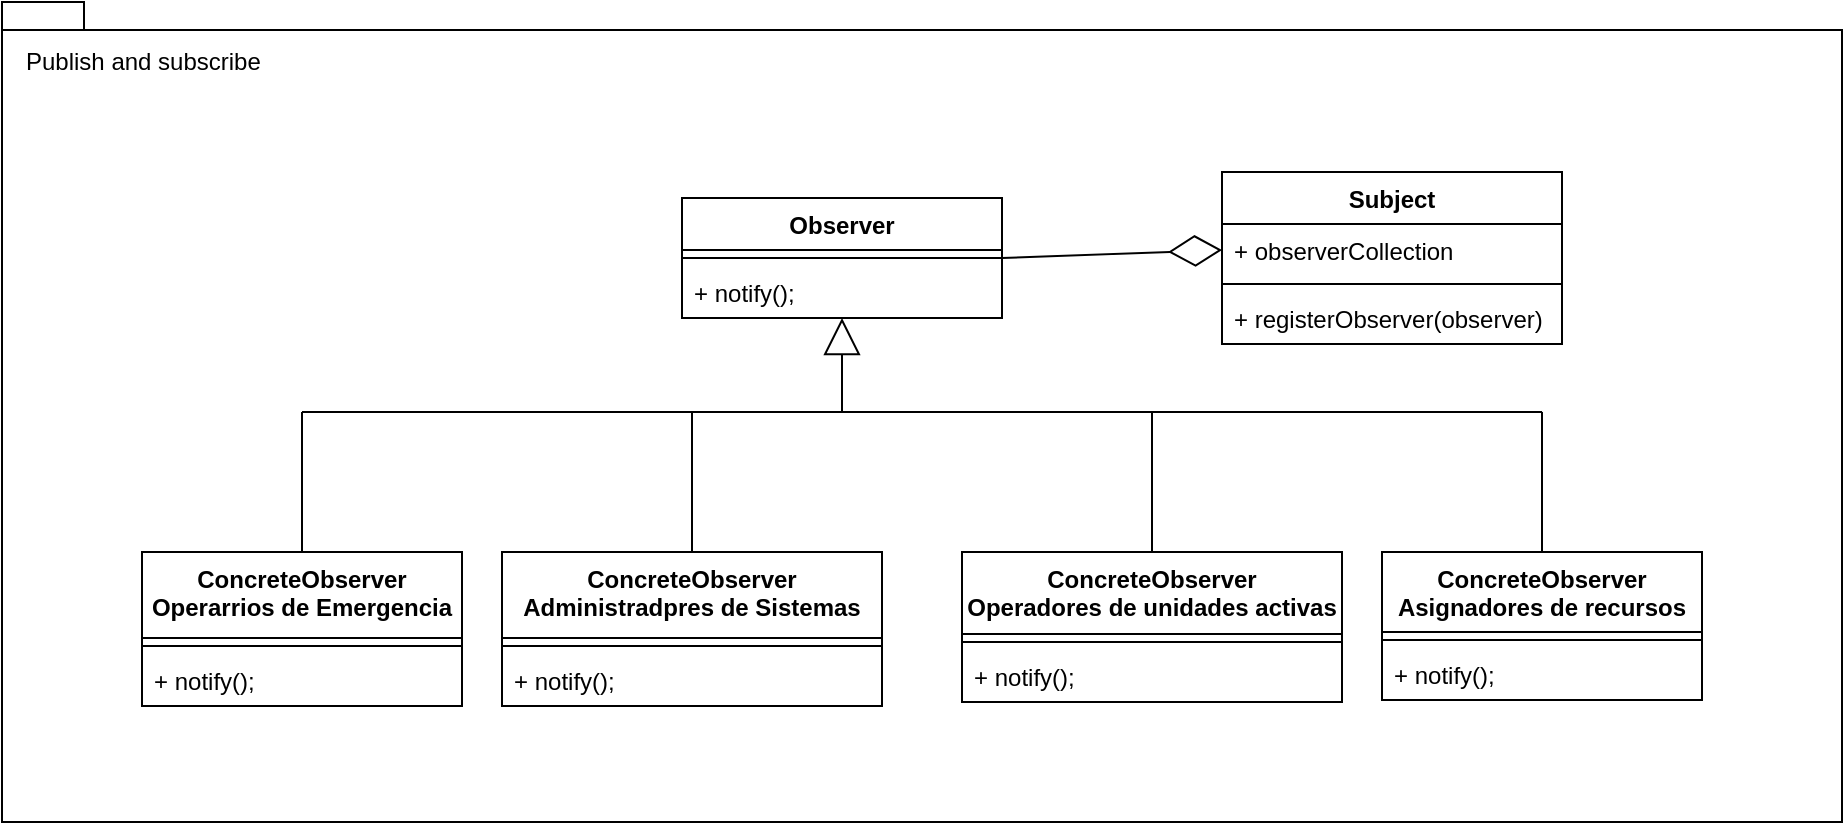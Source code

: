 <mxfile version="12.2.3" type="device" pages="1"><diagram id="enYJd_bbSX1zPigUbBT6" name="Page-1"><mxGraphModel dx="1422" dy="2445" grid="1" gridSize="10" guides="1" tooltips="1" connect="1" arrows="1" fold="1" page="1" pageScale="1" pageWidth="1169" pageHeight="1654" math="0" shadow="0"><root><mxCell id="0"/><mxCell id="1" parent="0"/><mxCell id="bqDF9Ksttg9UDT0C-8Gp-1" value="Observer" style="swimlane;fontStyle=1;align=center;verticalAlign=top;childLayout=stackLayout;horizontal=1;startSize=26;horizontalStack=0;resizeParent=1;resizeParentMax=0;resizeLast=0;collapsible=1;marginBottom=0;" vertex="1" parent="1"><mxGeometry x="420" y="-1462" width="160" height="60" as="geometry"/></mxCell><mxCell id="bqDF9Ksttg9UDT0C-8Gp-3" value="" style="line;strokeWidth=1;fillColor=none;align=left;verticalAlign=middle;spacingTop=-1;spacingLeft=3;spacingRight=3;rotatable=0;labelPosition=right;points=[];portConstraint=eastwest;" vertex="1" parent="bqDF9Ksttg9UDT0C-8Gp-1"><mxGeometry y="26" width="160" height="8" as="geometry"/></mxCell><mxCell id="bqDF9Ksttg9UDT0C-8Gp-4" value="+ notify();" style="text;strokeColor=none;fillColor=none;align=left;verticalAlign=top;spacingLeft=4;spacingRight=4;overflow=hidden;rotatable=0;points=[[0,0.5],[1,0.5]];portConstraint=eastwest;" vertex="1" parent="bqDF9Ksttg9UDT0C-8Gp-1"><mxGeometry y="34" width="160" height="26" as="geometry"/></mxCell><mxCell id="bqDF9Ksttg9UDT0C-8Gp-10" value="Subject" style="swimlane;fontStyle=1;align=center;verticalAlign=top;childLayout=stackLayout;horizontal=1;startSize=26;horizontalStack=0;resizeParent=1;resizeParentMax=0;resizeLast=0;collapsible=1;marginBottom=0;" vertex="1" parent="1"><mxGeometry x="690" y="-1475" width="170" height="86" as="geometry"/></mxCell><mxCell id="bqDF9Ksttg9UDT0C-8Gp-11" value="+ observerCollection" style="text;strokeColor=none;fillColor=none;align=left;verticalAlign=top;spacingLeft=4;spacingRight=4;overflow=hidden;rotatable=0;points=[[0,0.5],[1,0.5]];portConstraint=eastwest;" vertex="1" parent="bqDF9Ksttg9UDT0C-8Gp-10"><mxGeometry y="26" width="170" height="26" as="geometry"/></mxCell><mxCell id="bqDF9Ksttg9UDT0C-8Gp-12" value="" style="line;strokeWidth=1;fillColor=none;align=left;verticalAlign=middle;spacingTop=-1;spacingLeft=3;spacingRight=3;rotatable=0;labelPosition=right;points=[];portConstraint=eastwest;" vertex="1" parent="bqDF9Ksttg9UDT0C-8Gp-10"><mxGeometry y="52" width="170" height="8" as="geometry"/></mxCell><mxCell id="bqDF9Ksttg9UDT0C-8Gp-13" value="+ registerObserver(observer)" style="text;strokeColor=none;fillColor=none;align=left;verticalAlign=top;spacingLeft=4;spacingRight=4;overflow=hidden;rotatable=0;points=[[0,0.5],[1,0.5]];portConstraint=eastwest;" vertex="1" parent="bqDF9Ksttg9UDT0C-8Gp-10"><mxGeometry y="60" width="170" height="26" as="geometry"/></mxCell><mxCell id="bqDF9Ksttg9UDT0C-8Gp-14" value="" style="endArrow=diamondThin;endFill=0;endSize=24;html=1;exitX=1;exitY=0.5;exitDx=0;exitDy=0;entryX=0;entryY=0.5;entryDx=0;entryDy=0;" edge="1" parent="1" source="bqDF9Ksttg9UDT0C-8Gp-1" target="bqDF9Ksttg9UDT0C-8Gp-11"><mxGeometry width="160" relative="1" as="geometry"><mxPoint x="570" y="-1332" as="sourcePoint"/><mxPoint x="730" y="-1332" as="targetPoint"/></mxGeometry></mxCell><mxCell id="bqDF9Ksttg9UDT0C-8Gp-15" value="ConcreteObserver&#xA;Operarrios de Emergencia&#xA;" style="swimlane;fontStyle=1;align=center;verticalAlign=top;childLayout=stackLayout;horizontal=1;startSize=43;horizontalStack=0;resizeParent=1;resizeParentMax=0;resizeLast=0;collapsible=1;marginBottom=0;" vertex="1" parent="1"><mxGeometry x="150" y="-1285" width="160" height="77" as="geometry"/></mxCell><mxCell id="bqDF9Ksttg9UDT0C-8Gp-17" value="" style="line;strokeWidth=1;fillColor=none;align=left;verticalAlign=middle;spacingTop=-1;spacingLeft=3;spacingRight=3;rotatable=0;labelPosition=right;points=[];portConstraint=eastwest;" vertex="1" parent="bqDF9Ksttg9UDT0C-8Gp-15"><mxGeometry y="43" width="160" height="8" as="geometry"/></mxCell><mxCell id="bqDF9Ksttg9UDT0C-8Gp-18" value="+ notify();" style="text;strokeColor=none;fillColor=none;align=left;verticalAlign=top;spacingLeft=4;spacingRight=4;overflow=hidden;rotatable=0;points=[[0,0.5],[1,0.5]];portConstraint=eastwest;" vertex="1" parent="bqDF9Ksttg9UDT0C-8Gp-15"><mxGeometry y="51" width="160" height="26" as="geometry"/></mxCell><mxCell id="bqDF9Ksttg9UDT0C-8Gp-23" value="ConcreteObserver&#xA;Administradpres de Sistemas&#xA;" style="swimlane;fontStyle=1;align=center;verticalAlign=top;childLayout=stackLayout;horizontal=1;startSize=43;horizontalStack=0;resizeParent=1;resizeParentMax=0;resizeLast=0;collapsible=1;marginBottom=0;" vertex="1" parent="1"><mxGeometry x="330" y="-1285" width="190" height="77" as="geometry"/></mxCell><mxCell id="bqDF9Ksttg9UDT0C-8Gp-24" value="" style="line;strokeWidth=1;fillColor=none;align=left;verticalAlign=middle;spacingTop=-1;spacingLeft=3;spacingRight=3;rotatable=0;labelPosition=right;points=[];portConstraint=eastwest;" vertex="1" parent="bqDF9Ksttg9UDT0C-8Gp-23"><mxGeometry y="43" width="190" height="8" as="geometry"/></mxCell><mxCell id="bqDF9Ksttg9UDT0C-8Gp-25" value="+ notify();" style="text;strokeColor=none;fillColor=none;align=left;verticalAlign=top;spacingLeft=4;spacingRight=4;overflow=hidden;rotatable=0;points=[[0,0.5],[1,0.5]];portConstraint=eastwest;" vertex="1" parent="bqDF9Ksttg9UDT0C-8Gp-23"><mxGeometry y="51" width="190" height="26" as="geometry"/></mxCell><mxCell id="bqDF9Ksttg9UDT0C-8Gp-26" value="ConcreteObserver&#xA;Operadores de unidades activas&#xA;" style="swimlane;fontStyle=1;align=center;verticalAlign=top;childLayout=stackLayout;horizontal=1;startSize=41;horizontalStack=0;resizeParent=1;resizeParentMax=0;resizeLast=0;collapsible=1;marginBottom=0;" vertex="1" parent="1"><mxGeometry x="560" y="-1285" width="190" height="75" as="geometry"/></mxCell><mxCell id="bqDF9Ksttg9UDT0C-8Gp-27" value="" style="line;strokeWidth=1;fillColor=none;align=left;verticalAlign=middle;spacingTop=-1;spacingLeft=3;spacingRight=3;rotatable=0;labelPosition=right;points=[];portConstraint=eastwest;" vertex="1" parent="bqDF9Ksttg9UDT0C-8Gp-26"><mxGeometry y="41" width="190" height="8" as="geometry"/></mxCell><mxCell id="bqDF9Ksttg9UDT0C-8Gp-28" value="+ notify();" style="text;strokeColor=none;fillColor=none;align=left;verticalAlign=top;spacingLeft=4;spacingRight=4;overflow=hidden;rotatable=0;points=[[0,0.5],[1,0.5]];portConstraint=eastwest;" vertex="1" parent="bqDF9Ksttg9UDT0C-8Gp-26"><mxGeometry y="49" width="190" height="26" as="geometry"/></mxCell><mxCell id="bqDF9Ksttg9UDT0C-8Gp-29" value="ConcreteObserver&#xA;Asignadores de recursos&#xA;" style="swimlane;fontStyle=1;align=center;verticalAlign=top;childLayout=stackLayout;horizontal=1;startSize=40;horizontalStack=0;resizeParent=1;resizeParentMax=0;resizeLast=0;collapsible=1;marginBottom=0;" vertex="1" parent="1"><mxGeometry x="770" y="-1285" width="160" height="74" as="geometry"/></mxCell><mxCell id="bqDF9Ksttg9UDT0C-8Gp-30" value="" style="line;strokeWidth=1;fillColor=none;align=left;verticalAlign=middle;spacingTop=-1;spacingLeft=3;spacingRight=3;rotatable=0;labelPosition=right;points=[];portConstraint=eastwest;" vertex="1" parent="bqDF9Ksttg9UDT0C-8Gp-29"><mxGeometry y="40" width="160" height="8" as="geometry"/></mxCell><mxCell id="bqDF9Ksttg9UDT0C-8Gp-31" value="+ notify();" style="text;strokeColor=none;fillColor=none;align=left;verticalAlign=top;spacingLeft=4;spacingRight=4;overflow=hidden;rotatable=0;points=[[0,0.5],[1,0.5]];portConstraint=eastwest;" vertex="1" parent="bqDF9Ksttg9UDT0C-8Gp-29"><mxGeometry y="48" width="160" height="26" as="geometry"/></mxCell><mxCell id="bqDF9Ksttg9UDT0C-8Gp-32" value="" style="endArrow=block;endSize=16;endFill=0;html=1;entryX=0.5;entryY=1;entryDx=0;entryDy=0;" edge="1" parent="1" target="bqDF9Ksttg9UDT0C-8Gp-1"><mxGeometry width="160" relative="1" as="geometry"><mxPoint x="500" y="-1355" as="sourcePoint"/><mxPoint x="570" y="-1335" as="targetPoint"/></mxGeometry></mxCell><mxCell id="bqDF9Ksttg9UDT0C-8Gp-37" value="" style="endArrow=none;html=1;exitX=0.5;exitY=0;exitDx=0;exitDy=0;" edge="1" parent="1" source="bqDF9Ksttg9UDT0C-8Gp-15"><mxGeometry width="50" height="50" relative="1" as="geometry"><mxPoint x="230" y="-1305" as="sourcePoint"/><mxPoint x="230" y="-1355" as="targetPoint"/></mxGeometry></mxCell><mxCell id="bqDF9Ksttg9UDT0C-8Gp-38" value="" style="endArrow=none;html=1;exitX=0.5;exitY=0;exitDx=0;exitDy=0;" edge="1" parent="1" source="bqDF9Ksttg9UDT0C-8Gp-29"><mxGeometry width="50" height="50" relative="1" as="geometry"><mxPoint x="880" y="-1315" as="sourcePoint"/><mxPoint x="850" y="-1355" as="targetPoint"/></mxGeometry></mxCell><mxCell id="bqDF9Ksttg9UDT0C-8Gp-40" value="" style="endArrow=none;html=1;exitX=0.5;exitY=0;exitDx=0;exitDy=0;" edge="1" parent="1" source="bqDF9Ksttg9UDT0C-8Gp-23"><mxGeometry width="50" height="50" relative="1" as="geometry"><mxPoint x="470" y="-1295" as="sourcePoint"/><mxPoint x="425" y="-1355" as="targetPoint"/></mxGeometry></mxCell><mxCell id="bqDF9Ksttg9UDT0C-8Gp-41" value="" style="endArrow=none;html=1;exitX=0.5;exitY=0;exitDx=0;exitDy=0;" edge="1" parent="1" source="bqDF9Ksttg9UDT0C-8Gp-26"><mxGeometry width="50" height="50" relative="1" as="geometry"><mxPoint x="690" y="-1305" as="sourcePoint"/><mxPoint x="655" y="-1355" as="targetPoint"/></mxGeometry></mxCell><mxCell id="bqDF9Ksttg9UDT0C-8Gp-42" value="" style="shape=folder;fontStyle=1;spacingTop=10;tabWidth=40;tabHeight=14;tabPosition=left;html=1;fillColor=none;" vertex="1" parent="1"><mxGeometry x="80" y="-1560" width="920" height="410" as="geometry"/></mxCell><mxCell id="bqDF9Ksttg9UDT0C-8Gp-43" value="" style="endArrow=none;html=1;entryX=0.837;entryY=0.5;entryDx=0;entryDy=0;entryPerimeter=0;" edge="1" parent="1" target="bqDF9Ksttg9UDT0C-8Gp-42"><mxGeometry width="50" height="50" relative="1" as="geometry"><mxPoint x="230" y="-1355" as="sourcePoint"/><mxPoint x="850" y="-1355" as="targetPoint"/></mxGeometry></mxCell><mxCell id="bqDF9Ksttg9UDT0C-8Gp-44" value="Publish and subscribe" style="text;html=1;resizable=0;points=[];autosize=1;align=left;verticalAlign=top;spacingTop=-4;" vertex="1" parent="1"><mxGeometry x="90" y="-1540" width="140" height="20" as="geometry"/></mxCell></root></mxGraphModel></diagram></mxfile>